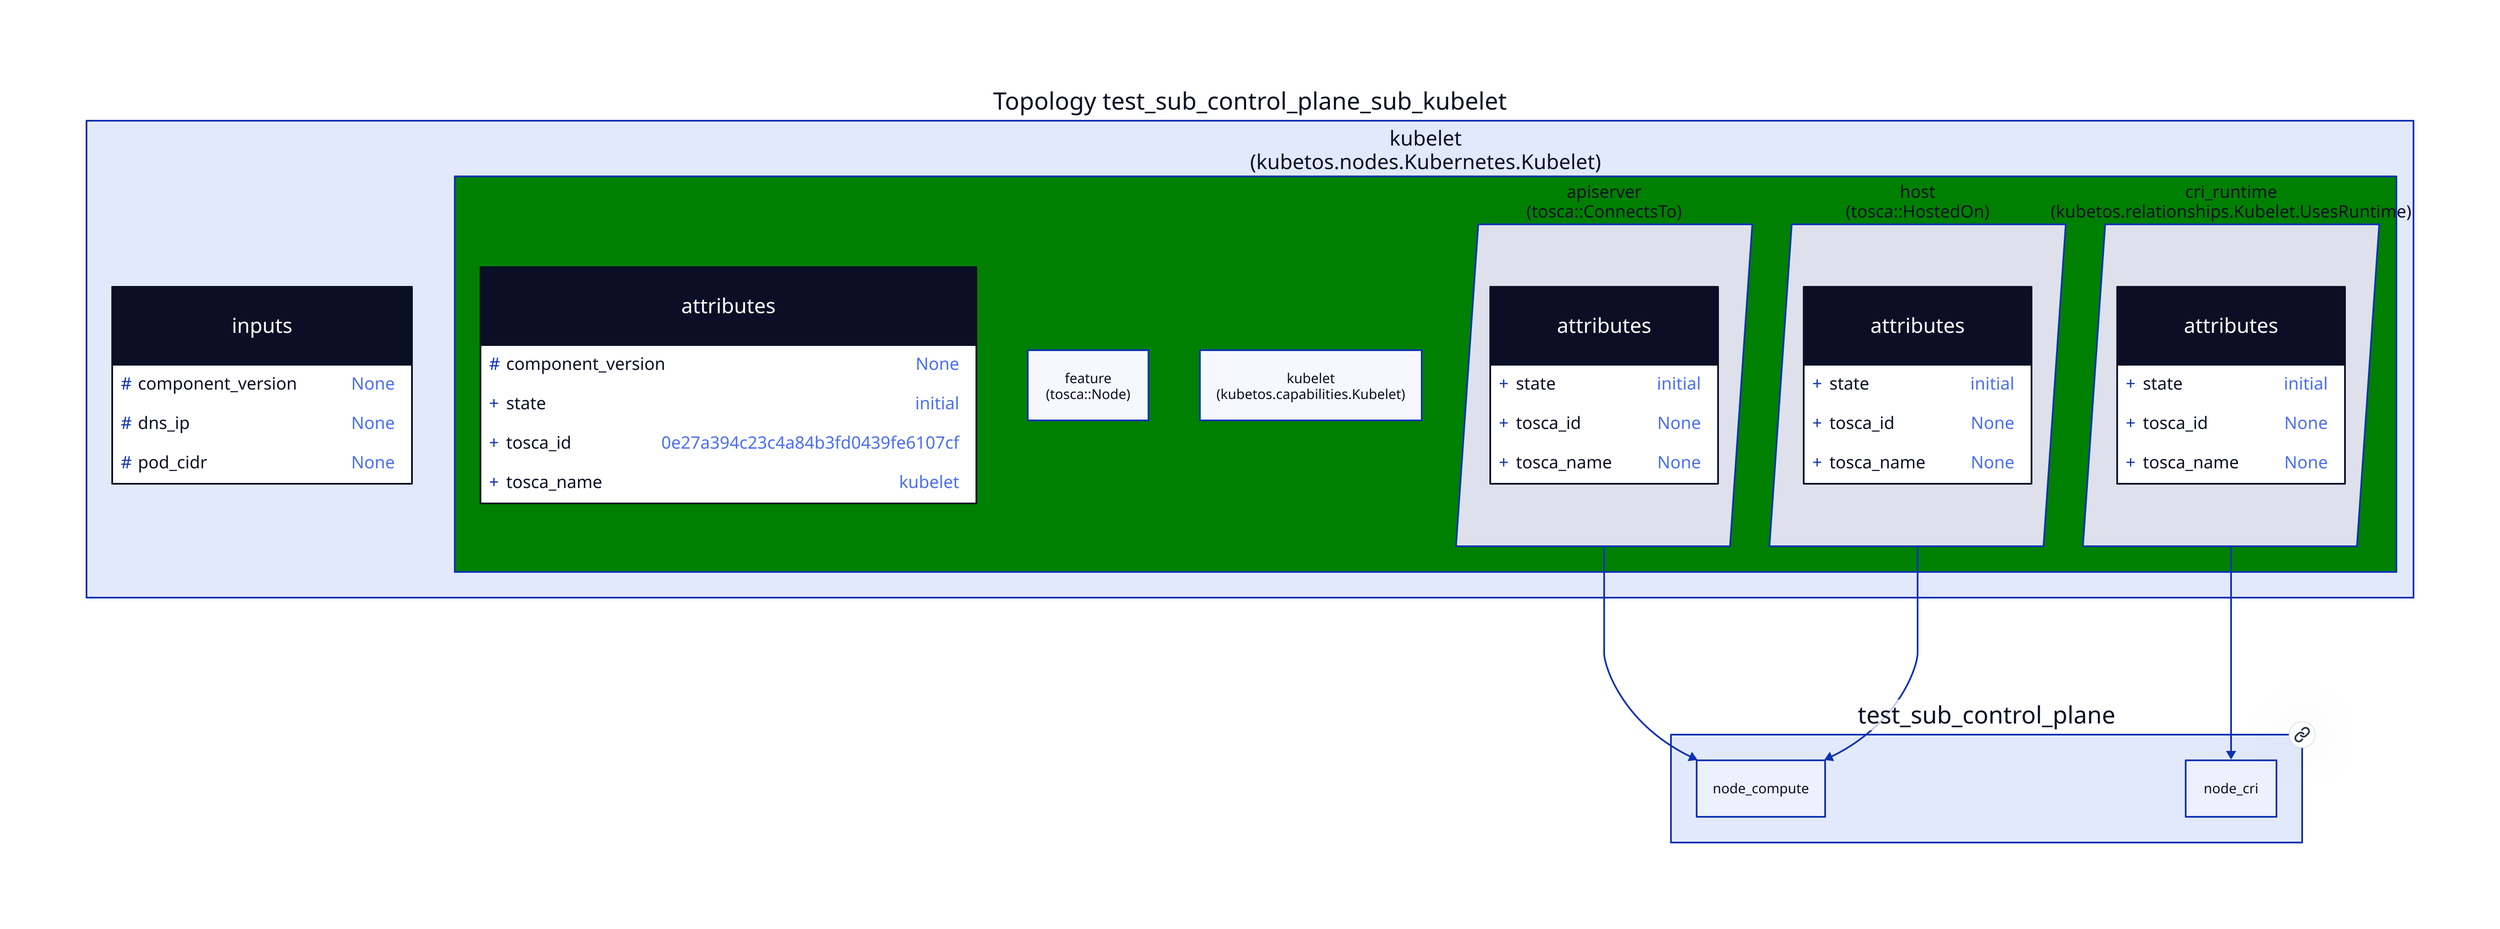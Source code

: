 
  test_sub_control_plane_sub_kubelet: "Topology test_sub_control_plane_sub_kubelet" {
  
  inputs {
    shape: class
  
    \#component_version: "None"
    
    \#dns_ip: "None"
    
    \#pod_cidr: "None"
    
  }
  
  node_kubelet: "kubelet\n(kubetos.nodes.Kubernetes.Kubelet)" {
  
    style { fill: green }
    
  attributes {
    shape: class
  
    \#component_version: "None"
    
    +state: "initial"
    
    +tosca_id: "0e27a394c23c4a84b3fd0439fe6107cf"
    
    +tosca_name: "kubelet"
    
  }
  
  feature: "feature\n(tosca::Node)" {
  
  }
  
  kubelet: "kubelet\n(kubetos.capabilities.Kubelet)" {
  
  }
  
  rel_apiserver: "apiserver\n(tosca::ConnectsTo)" {
    shape: parallelogram
  
  attributes {
    shape: class
  
    +state: "initial"
    
    +tosca_id: "None"
    
    +tosca_name: "None"
    
  }
  
  }
  
  rel_cri_runtime: "cri_runtime\n(kubetos.relationships.Kubelet.UsesRuntime)" {
    shape: parallelogram
  
  attributes {
    shape: class
  
    +state: "initial"
    
    +tosca_id: "None"
    
    +tosca_name: "None"
    
  }
  
  }
  
  rel_host: "host\n(tosca::HostedOn)" {
    shape: parallelogram
  
  attributes {
    shape: class
  
    +state: "initial"
    
    +tosca_id: "None"
    
    +tosca_name: "None"
    
  }
  
  }
  
  }
  
  }
  
      test_sub_control_plane { link: "./test_sub_control_plane.svg" }
      test_sub_control_plane_sub_kubelet.node_kubelet.rel_apiserver -> test_sub_control_plane.node_compute
      
      test_sub_control_plane { link: "./test_sub_control_plane.svg" }
      test_sub_control_plane_sub_kubelet.node_kubelet.rel_cri_runtime -> test_sub_control_plane.node_cri
      
      test_sub_control_plane { link: "./test_sub_control_plane.svg" }
      test_sub_control_plane_sub_kubelet.node_kubelet.rel_host -> test_sub_control_plane.node_compute
      